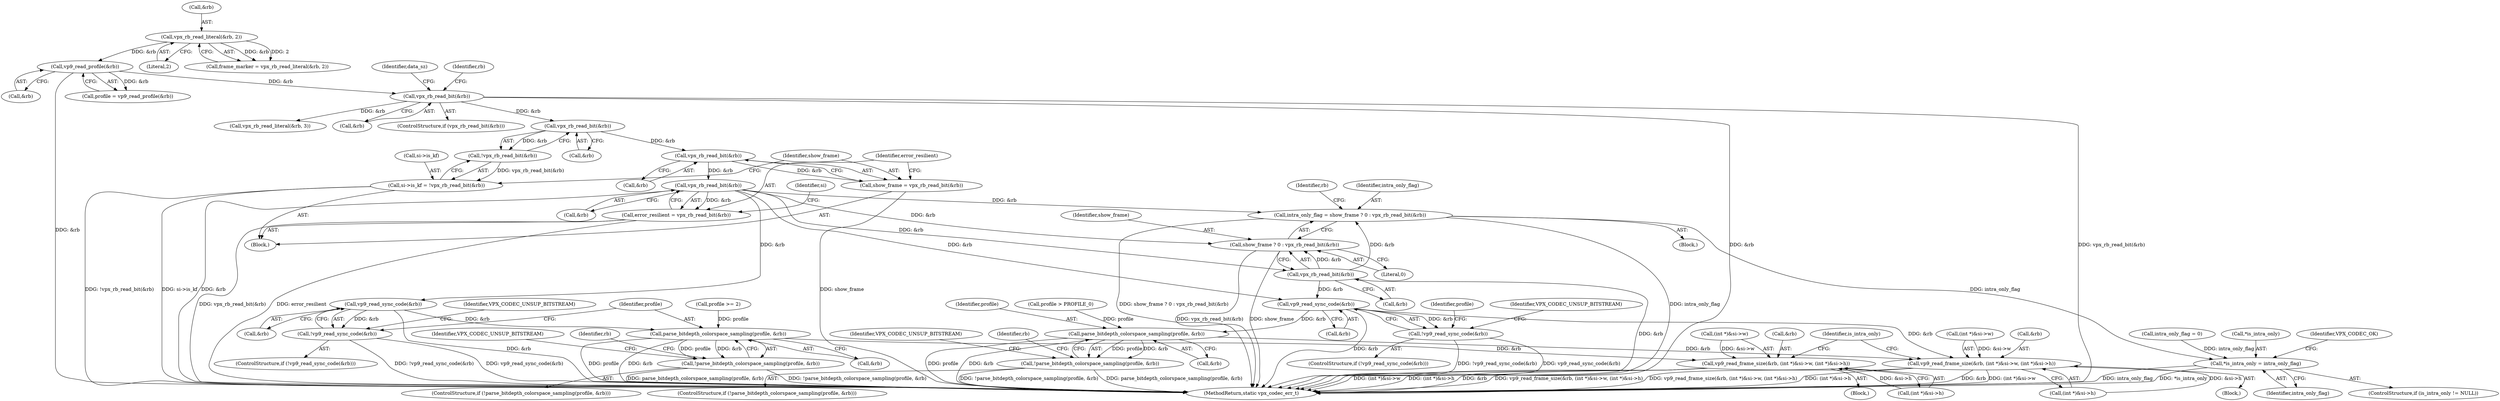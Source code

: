 digraph "0_Android_4974dcbd0289a2530df2ee2a25b5f92775df80da@API" {
"1000223" [label="(Call,vpx_rb_read_bit(&rb))"];
"1000202" [label="(Call,vpx_rb_read_bit(&rb))"];
"1000172" [label="(Call,vp9_read_profile(&rb))"];
"1000165" [label="(Call,vpx_rb_read_literal(&rb, 2))"];
"1000222" [label="(Call,!vpx_rb_read_bit(&rb))"];
"1000218" [label="(Call,si->is_kf = !vpx_rb_read_bit(&rb))"];
"1000228" [label="(Call,vpx_rb_read_bit(&rb))"];
"1000226" [label="(Call,show_frame = vpx_rb_read_bit(&rb))"];
"1000233" [label="(Call,vpx_rb_read_bit(&rb))"];
"1000231" [label="(Call,error_resilient = vpx_rb_read_bit(&rb))"];
"1000243" [label="(Call,vp9_read_sync_code(&rb))"];
"1000242" [label="(Call,!vp9_read_sync_code(&rb))"];
"1000250" [label="(Call,parse_bitdepth_colorspace_sampling(profile, &rb))"];
"1000249" [label="(Call,!parse_bitdepth_colorspace_sampling(profile, &rb))"];
"1000256" [label="(Call,vp9_read_frame_size(&rb, (int *)&si->w, (int *)&si->h))"];
"1000273" [label="(Call,intra_only_flag = show_frame ? 0 : vpx_rb_read_bit(&rb))"];
"1000336" [label="(Call,*is_intra_only = intra_only_flag)"];
"1000275" [label="(Call,show_frame ? 0 : vpx_rb_read_bit(&rb))"];
"1000278" [label="(Call,vpx_rb_read_bit(&rb))"];
"1000294" [label="(Call,vp9_read_sync_code(&rb))"];
"1000293" [label="(Call,!vp9_read_sync_code(&rb))"];
"1000306" [label="(Call,parse_bitdepth_colorspace_sampling(profile, &rb))"];
"1000305" [label="(Call,!parse_bitdepth_colorspace_sampling(profile, &rb))"];
"1000317" [label="(Call,vp9_read_frame_size(&rb, (int *)&si->w, (int *)&si->h))"];
"1000278" [label="(Call,vpx_rb_read_bit(&rb))"];
"1000292" [label="(ControlStructure,if (!vp9_read_sync_code(&rb)))"];
"1000279" [label="(Call,&rb)"];
"1000166" [label="(Call,&rb)"];
"1000242" [label="(Call,!vp9_read_sync_code(&rb))"];
"1000326" [label="(Call,(int *)&si->h)"];
"1000307" [label="(Identifier,profile)"];
"1000250" [label="(Call,parse_bitdepth_colorspace_sampling(profile, &rb))"];
"1000224" [label="(Call,&rb)"];
"1000243" [label="(Call,vp9_read_sync_code(&rb))"];
"1000247" [label="(Identifier,VPX_CODEC_UNSUP_BITSTREAM)"];
"1000258" [label="(Identifier,rb)"];
"1000311" [label="(Identifier,VPX_CODEC_UNSUP_BITSTREAM)"];
"1000314" [label="(Identifier,rb)"];
"1000257" [label="(Call,&rb)"];
"1000232" [label="(Identifier,error_resilient)"];
"1000273" [label="(Call,intra_only_flag = show_frame ? 0 : vpx_rb_read_bit(&rb))"];
"1000294" [label="(Call,vp9_read_sync_code(&rb))"];
"1000334" [label="(Identifier,is_intra_only)"];
"1000223" [label="(Call,vpx_rb_read_bit(&rb))"];
"1000252" [label="(Call,&rb)"];
"1000256" [label="(Call,vp9_read_frame_size(&rb, (int *)&si->w, (int *)&si->h))"];
"1000291" [label="(Block,)"];
"1000222" [label="(Call,!vpx_rb_read_bit(&rb))"];
"1000249" [label="(Call,!parse_bitdepth_colorspace_sampling(profile, &rb))"];
"1000332" [label="(ControlStructure,if (is_intra_only != NULL))"];
"1000206" [label="(Call,vpx_rb_read_literal(&rb, 3))"];
"1000301" [label="(Identifier,profile)"];
"1000248" [label="(ControlStructure,if (!parse_bitdepth_colorspace_sampling(profile, &rb)))"];
"1000277" [label="(Literal,0)"];
"1000295" [label="(Call,&rb)"];
"1000318" [label="(Call,&rb)"];
"1000165" [label="(Call,vpx_rb_read_literal(&rb, 2))"];
"1000251" [label="(Identifier,profile)"];
"1000113" [label="(Call,intra_only_flag = 0)"];
"1000305" [label="(Call,!parse_bitdepth_colorspace_sampling(profile, &rb))"];
"1000190" [label="(Call,profile >= 2)"];
"1000219" [label="(Call,si->is_kf)"];
"1000156" [label="(Block,)"];
"1000337" [label="(Call,*is_intra_only)"];
"1000214" [label="(Identifier,data_sz)"];
"1000308" [label="(Call,&rb)"];
"1000203" [label="(Call,&rb)"];
"1000298" [label="(Identifier,VPX_CODEC_UNSUP_BITSTREAM)"];
"1000320" [label="(Call,(int *)&si->w)"];
"1000300" [label="(Call,profile > PROFILE_0)"];
"1000229" [label="(Call,&rb)"];
"1000240" [label="(Block,)"];
"1000341" [label="(Identifier,VPX_CODEC_OK)"];
"1000265" [label="(Call,(int *)&si->h)"];
"1000293" [label="(Call,!vp9_read_sync_code(&rb))"];
"1000168" [label="(Literal,2)"];
"1000255" [label="(Identifier,VPX_CODEC_UNSUP_BITSTREAM)"];
"1000304" [label="(ControlStructure,if (!parse_bitdepth_colorspace_sampling(profile, &rb)))"];
"1000163" [label="(Call,frame_marker = vpx_rb_read_literal(&rb, 2))"];
"1000228" [label="(Call,vpx_rb_read_bit(&rb))"];
"1000202" [label="(Call,vpx_rb_read_bit(&rb))"];
"1000275" [label="(Call,show_frame ? 0 : vpx_rb_read_bit(&rb))"];
"1000233" [label="(Call,vpx_rb_read_bit(&rb))"];
"1000244" [label="(Call,&rb)"];
"1000241" [label="(ControlStructure,if (!vp9_read_sync_code(&rb)))"];
"1000238" [label="(Identifier,si)"];
"1000201" [label="(ControlStructure,if (vpx_rb_read_bit(&rb)))"];
"1000272" [label="(Block,)"];
"1000226" [label="(Call,show_frame = vpx_rb_read_bit(&rb))"];
"1000283" [label="(Identifier,rb)"];
"1000306" [label="(Call,parse_bitdepth_colorspace_sampling(profile, &rb))"];
"1000274" [label="(Identifier,intra_only_flag)"];
"1000170" [label="(Call,profile = vp9_read_profile(&rb))"];
"1000231" [label="(Call,error_resilient = vpx_rb_read_bit(&rb))"];
"1000276" [label="(Identifier,show_frame)"];
"1000173" [label="(Call,&rb)"];
"1000218" [label="(Call,si->is_kf = !vpx_rb_read_bit(&rb))"];
"1000234" [label="(Call,&rb)"];
"1000339" [label="(Identifier,intra_only_flag)"];
"1000336" [label="(Call,*is_intra_only = intra_only_flag)"];
"1000317" [label="(Call,vp9_read_frame_size(&rb, (int *)&si->w, (int *)&si->h))"];
"1000259" [label="(Call,(int *)&si->w)"];
"1000172" [label="(Call,vp9_read_profile(&rb))"];
"1000208" [label="(Identifier,rb)"];
"1000342" [label="(MethodReturn,static vpx_codec_err_t)"];
"1000227" [label="(Identifier,show_frame)"];
"1000223" -> "1000222"  [label="AST: "];
"1000223" -> "1000224"  [label="CFG: "];
"1000224" -> "1000223"  [label="AST: "];
"1000222" -> "1000223"  [label="CFG: "];
"1000223" -> "1000222"  [label="DDG: &rb"];
"1000202" -> "1000223"  [label="DDG: &rb"];
"1000223" -> "1000228"  [label="DDG: &rb"];
"1000202" -> "1000201"  [label="AST: "];
"1000202" -> "1000203"  [label="CFG: "];
"1000203" -> "1000202"  [label="AST: "];
"1000208" -> "1000202"  [label="CFG: "];
"1000214" -> "1000202"  [label="CFG: "];
"1000202" -> "1000342"  [label="DDG: &rb"];
"1000202" -> "1000342"  [label="DDG: vpx_rb_read_bit(&rb)"];
"1000172" -> "1000202"  [label="DDG: &rb"];
"1000202" -> "1000206"  [label="DDG: &rb"];
"1000172" -> "1000170"  [label="AST: "];
"1000172" -> "1000173"  [label="CFG: "];
"1000173" -> "1000172"  [label="AST: "];
"1000170" -> "1000172"  [label="CFG: "];
"1000172" -> "1000342"  [label="DDG: &rb"];
"1000172" -> "1000170"  [label="DDG: &rb"];
"1000165" -> "1000172"  [label="DDG: &rb"];
"1000165" -> "1000163"  [label="AST: "];
"1000165" -> "1000168"  [label="CFG: "];
"1000166" -> "1000165"  [label="AST: "];
"1000168" -> "1000165"  [label="AST: "];
"1000163" -> "1000165"  [label="CFG: "];
"1000165" -> "1000163"  [label="DDG: &rb"];
"1000165" -> "1000163"  [label="DDG: 2"];
"1000222" -> "1000218"  [label="AST: "];
"1000218" -> "1000222"  [label="CFG: "];
"1000222" -> "1000218"  [label="DDG: vpx_rb_read_bit(&rb)"];
"1000218" -> "1000156"  [label="AST: "];
"1000219" -> "1000218"  [label="AST: "];
"1000227" -> "1000218"  [label="CFG: "];
"1000218" -> "1000342"  [label="DDG: si->is_kf"];
"1000218" -> "1000342"  [label="DDG: !vpx_rb_read_bit(&rb)"];
"1000228" -> "1000226"  [label="AST: "];
"1000228" -> "1000229"  [label="CFG: "];
"1000229" -> "1000228"  [label="AST: "];
"1000226" -> "1000228"  [label="CFG: "];
"1000228" -> "1000226"  [label="DDG: &rb"];
"1000228" -> "1000233"  [label="DDG: &rb"];
"1000226" -> "1000156"  [label="AST: "];
"1000227" -> "1000226"  [label="AST: "];
"1000232" -> "1000226"  [label="CFG: "];
"1000226" -> "1000342"  [label="DDG: show_frame"];
"1000233" -> "1000231"  [label="AST: "];
"1000233" -> "1000234"  [label="CFG: "];
"1000234" -> "1000233"  [label="AST: "];
"1000231" -> "1000233"  [label="CFG: "];
"1000233" -> "1000342"  [label="DDG: &rb"];
"1000233" -> "1000231"  [label="DDG: &rb"];
"1000233" -> "1000243"  [label="DDG: &rb"];
"1000233" -> "1000273"  [label="DDG: &rb"];
"1000233" -> "1000275"  [label="DDG: &rb"];
"1000233" -> "1000278"  [label="DDG: &rb"];
"1000233" -> "1000294"  [label="DDG: &rb"];
"1000231" -> "1000156"  [label="AST: "];
"1000232" -> "1000231"  [label="AST: "];
"1000238" -> "1000231"  [label="CFG: "];
"1000231" -> "1000342"  [label="DDG: vpx_rb_read_bit(&rb)"];
"1000231" -> "1000342"  [label="DDG: error_resilient"];
"1000243" -> "1000242"  [label="AST: "];
"1000243" -> "1000244"  [label="CFG: "];
"1000244" -> "1000243"  [label="AST: "];
"1000242" -> "1000243"  [label="CFG: "];
"1000243" -> "1000342"  [label="DDG: &rb"];
"1000243" -> "1000242"  [label="DDG: &rb"];
"1000243" -> "1000250"  [label="DDG: &rb"];
"1000242" -> "1000241"  [label="AST: "];
"1000247" -> "1000242"  [label="CFG: "];
"1000251" -> "1000242"  [label="CFG: "];
"1000242" -> "1000342"  [label="DDG: !vp9_read_sync_code(&rb)"];
"1000242" -> "1000342"  [label="DDG: vp9_read_sync_code(&rb)"];
"1000250" -> "1000249"  [label="AST: "];
"1000250" -> "1000252"  [label="CFG: "];
"1000251" -> "1000250"  [label="AST: "];
"1000252" -> "1000250"  [label="AST: "];
"1000249" -> "1000250"  [label="CFG: "];
"1000250" -> "1000342"  [label="DDG: profile"];
"1000250" -> "1000342"  [label="DDG: &rb"];
"1000250" -> "1000249"  [label="DDG: profile"];
"1000250" -> "1000249"  [label="DDG: &rb"];
"1000190" -> "1000250"  [label="DDG: profile"];
"1000250" -> "1000256"  [label="DDG: &rb"];
"1000249" -> "1000248"  [label="AST: "];
"1000255" -> "1000249"  [label="CFG: "];
"1000258" -> "1000249"  [label="CFG: "];
"1000249" -> "1000342"  [label="DDG: parse_bitdepth_colorspace_sampling(profile, &rb)"];
"1000249" -> "1000342"  [label="DDG: !parse_bitdepth_colorspace_sampling(profile, &rb)"];
"1000256" -> "1000240"  [label="AST: "];
"1000256" -> "1000265"  [label="CFG: "];
"1000257" -> "1000256"  [label="AST: "];
"1000259" -> "1000256"  [label="AST: "];
"1000265" -> "1000256"  [label="AST: "];
"1000334" -> "1000256"  [label="CFG: "];
"1000256" -> "1000342"  [label="DDG: (int *)&si->w"];
"1000256" -> "1000342"  [label="DDG: (int *)&si->h"];
"1000256" -> "1000342"  [label="DDG: &rb"];
"1000256" -> "1000342"  [label="DDG: vp9_read_frame_size(&rb, (int *)&si->w, (int *)&si->h)"];
"1000259" -> "1000256"  [label="DDG: &si->w"];
"1000265" -> "1000256"  [label="DDG: &si->h"];
"1000273" -> "1000272"  [label="AST: "];
"1000273" -> "1000275"  [label="CFG: "];
"1000274" -> "1000273"  [label="AST: "];
"1000275" -> "1000273"  [label="AST: "];
"1000283" -> "1000273"  [label="CFG: "];
"1000273" -> "1000342"  [label="DDG: show_frame ? 0 : vpx_rb_read_bit(&rb)"];
"1000273" -> "1000342"  [label="DDG: intra_only_flag"];
"1000278" -> "1000273"  [label="DDG: &rb"];
"1000273" -> "1000336"  [label="DDG: intra_only_flag"];
"1000336" -> "1000332"  [label="AST: "];
"1000336" -> "1000339"  [label="CFG: "];
"1000337" -> "1000336"  [label="AST: "];
"1000339" -> "1000336"  [label="AST: "];
"1000341" -> "1000336"  [label="CFG: "];
"1000336" -> "1000342"  [label="DDG: intra_only_flag"];
"1000336" -> "1000342"  [label="DDG: *is_intra_only"];
"1000113" -> "1000336"  [label="DDG: intra_only_flag"];
"1000275" -> "1000277"  [label="CFG: "];
"1000275" -> "1000278"  [label="CFG: "];
"1000276" -> "1000275"  [label="AST: "];
"1000277" -> "1000275"  [label="AST: "];
"1000278" -> "1000275"  [label="AST: "];
"1000275" -> "1000342"  [label="DDG: vpx_rb_read_bit(&rb)"];
"1000275" -> "1000342"  [label="DDG: show_frame"];
"1000278" -> "1000275"  [label="DDG: &rb"];
"1000278" -> "1000279"  [label="CFG: "];
"1000279" -> "1000278"  [label="AST: "];
"1000278" -> "1000342"  [label="DDG: &rb"];
"1000278" -> "1000294"  [label="DDG: &rb"];
"1000294" -> "1000293"  [label="AST: "];
"1000294" -> "1000295"  [label="CFG: "];
"1000295" -> "1000294"  [label="AST: "];
"1000293" -> "1000294"  [label="CFG: "];
"1000294" -> "1000342"  [label="DDG: &rb"];
"1000294" -> "1000293"  [label="DDG: &rb"];
"1000294" -> "1000306"  [label="DDG: &rb"];
"1000294" -> "1000317"  [label="DDG: &rb"];
"1000293" -> "1000292"  [label="AST: "];
"1000298" -> "1000293"  [label="CFG: "];
"1000301" -> "1000293"  [label="CFG: "];
"1000293" -> "1000342"  [label="DDG: !vp9_read_sync_code(&rb)"];
"1000293" -> "1000342"  [label="DDG: vp9_read_sync_code(&rb)"];
"1000306" -> "1000305"  [label="AST: "];
"1000306" -> "1000308"  [label="CFG: "];
"1000307" -> "1000306"  [label="AST: "];
"1000308" -> "1000306"  [label="AST: "];
"1000305" -> "1000306"  [label="CFG: "];
"1000306" -> "1000342"  [label="DDG: profile"];
"1000306" -> "1000342"  [label="DDG: &rb"];
"1000306" -> "1000305"  [label="DDG: profile"];
"1000306" -> "1000305"  [label="DDG: &rb"];
"1000300" -> "1000306"  [label="DDG: profile"];
"1000306" -> "1000317"  [label="DDG: &rb"];
"1000305" -> "1000304"  [label="AST: "];
"1000311" -> "1000305"  [label="CFG: "];
"1000314" -> "1000305"  [label="CFG: "];
"1000305" -> "1000342"  [label="DDG: !parse_bitdepth_colorspace_sampling(profile, &rb)"];
"1000305" -> "1000342"  [label="DDG: parse_bitdepth_colorspace_sampling(profile, &rb)"];
"1000317" -> "1000291"  [label="AST: "];
"1000317" -> "1000326"  [label="CFG: "];
"1000318" -> "1000317"  [label="AST: "];
"1000320" -> "1000317"  [label="AST: "];
"1000326" -> "1000317"  [label="AST: "];
"1000334" -> "1000317"  [label="CFG: "];
"1000317" -> "1000342"  [label="DDG: (int *)&si->h"];
"1000317" -> "1000342"  [label="DDG: &rb"];
"1000317" -> "1000342"  [label="DDG: (int *)&si->w"];
"1000317" -> "1000342"  [label="DDG: vp9_read_frame_size(&rb, (int *)&si->w, (int *)&si->h)"];
"1000320" -> "1000317"  [label="DDG: &si->w"];
"1000326" -> "1000317"  [label="DDG: &si->h"];
}
